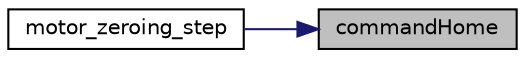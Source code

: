 digraph "commandHome"
{
 // LATEX_PDF_SIZE
  edge [fontname="Helvetica",fontsize="10",labelfontname="Helvetica",labelfontsize="10"];
  node [fontname="Helvetica",fontsize="10",shape=record];
  rankdir="RL";
  Node1 [label="commandHome",height=0.2,width=0.4,color="black", fillcolor="grey75", style="filled", fontcolor="black",tooltip=" "];
  Node1 -> Node2 [dir="back",color="midnightblue",fontsize="10",style="solid",fontname="Helvetica"];
  Node2 [label="motor_zeroing_step",height=0.2,width=0.4,color="black", fillcolor="white", style="filled",URL="$_motor_zeroing_8h.html#a65e1d5a34b9d37552b9ab92100cbfccb",tooltip=" "];
}
